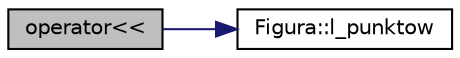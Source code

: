 digraph "operator&lt;&lt;"
{
 // LATEX_PDF_SIZE
  edge [fontname="Helvetica",fontsize="10",labelfontname="Helvetica",labelfontsize="10"];
  node [fontname="Helvetica",fontsize="10",shape=record];
  rankdir="LR";
  Node1 [label="operator\<\<",height=0.2,width=0.4,color="black", fillcolor="grey75", style="filled", fontcolor="black",tooltip="Wypisuje prostopadłościan do strumienia."];
  Node1 -> Node2 [color="midnightblue",fontsize="10",style="solid",fontname="Helvetica"];
  Node2 [label="Figura::l_punktow",height=0.2,width=0.4,color="black", fillcolor="white", style="filled",URL="$class_figura.html#aabe952d28f3448021f014393c6f45c63",tooltip="Funkcja składowa zliczająca ilość wierzchołków."];
}
